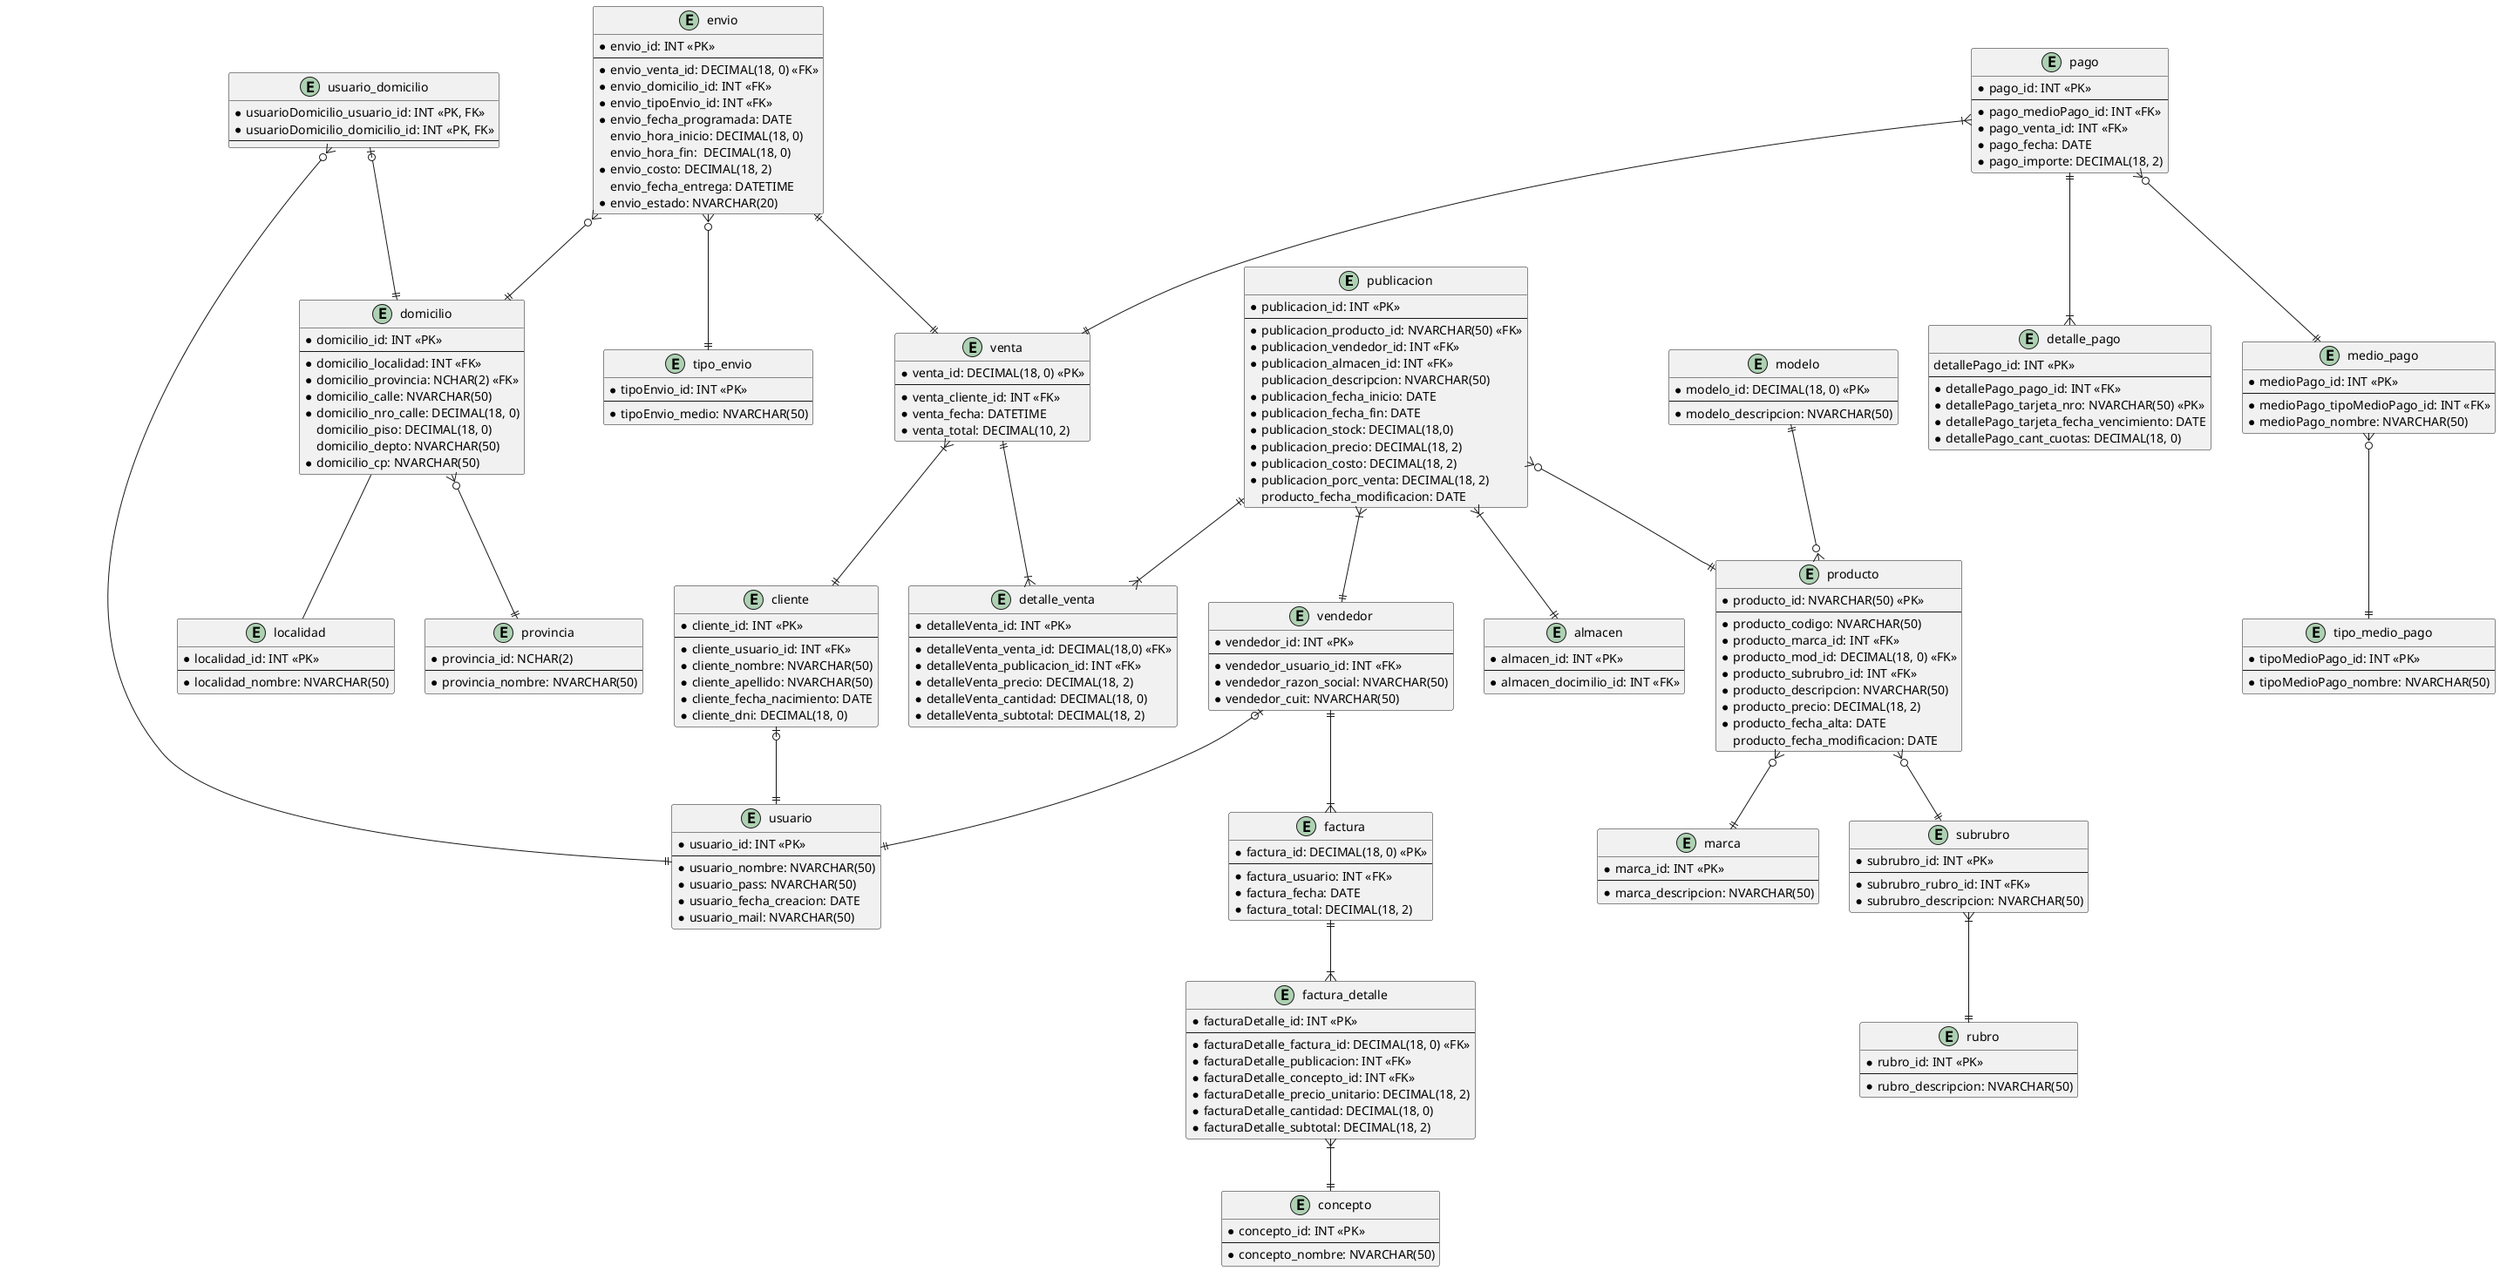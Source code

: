 @startuml diagrama-entidad-relacion-inicial

entity "publicacion" {
  * publicacion_id: INT <<PK>>
  --
    * publicacion_producto_id: NVARCHAR(50) <<FK>>
    * publicacion_vendedor_id: INT <<FK>>
    * publicacion_almacen_id: INT <<FK>>
    publicacion_descripcion: NVARCHAR(50)
    * publicacion_fecha_inicio: DATE
    * publicacion_fecha_fin: DATE
    * publicacion_stock: DECIMAL(18,0)
    * publicacion_precio: DECIMAL(18, 2)
    * publicacion_costo: DECIMAL(18, 2)
    * publicacion_porc_venta: DECIMAL(18, 2)
    producto_fecha_modificacion: DATE
}

entity "producto" {
  * producto_id: NVARCHAR(50) <<PK>> 
  --
    * producto_codigo: NVARCHAR(50)
    * producto_marca_id: INT <<FK>>
    * producto_mod_id: DECIMAL(18, 0) <<FK>>
    * producto_subrubro_id: INT <<FK>>
    * producto_descripcion: NVARCHAR(50)
    * producto_precio: DECIMAL(18, 2)
    * producto_fecha_alta: DATE
    producto_fecha_modificacion: DATE
}

entity "marca"{
  * marca_id: INT <<PK>>
  --
    * marca_descripcion: NVARCHAR(50)
}

entity "modelo"{
  * modelo_id: DECIMAL(18, 0) <<PK>>
  --
    * modelo_descripcion: NVARCHAR(50)
}

entity "subrubro" {
  * subrubro_id: INT <<PK>>
  --
    * subrubro_rubro_id: INT <<FK>>
    * subrubro_descripcion: NVARCHAR(50)
}

entity "rubro" {
  * rubro_id: INT <<PK>>
  --
    * rubro_descripcion: NVARCHAR(50)
}

entity "vendedor" {
  * vendedor_id: INT <<PK>>
  --
    * vendedor_usuario_id: INT <<FK>>
    * vendedor_razon_social: NVARCHAR(50) 
    * vendedor_cuit: NVARCHAR(50)
}

entity "almacen" {
  * almacen_id: INT <<PK>>
  --
    * almacen_docimilio_id: INT <<FK>>
}

entity "venta" {
  * venta_id: DECIMAL(18, 0) <<PK>>
  --
    * venta_cliente_id: INT <<FK>>
    * venta_fecha: DATETIME
    * venta_total: DECIMAL(10, 2)
}

entity "detalle_venta" {
  * detalleVenta_id: INT <<PK>>
  --
    * detalleVenta_venta_id: DECIMAL(18,0) <<FK>>
    * detalleVenta_publicacion_id: INT <<FK>>
    * detalleVenta_precio: DECIMAL(18, 2)
    * detalleVenta_cantidad: DECIMAL(18, 0)
    * detalleVenta_subtotal: DECIMAL(18, 2)
}

entity "cliente" {
  * cliente_id: INT <<PK>>
  --
    * cliente_usuario_id: INT <<FK>> 
    * cliente_nombre: NVARCHAR(50)
    * cliente_apellido: NVARCHAR(50)
    * cliente_fecha_nacimiento: DATE
    * cliente_dni: DECIMAL(18, 0)
}

entity "pago" {
  * pago_id: INT <<PK>>
  --
    * pago_medioPago_id: INT <<FK>>
    * pago_venta_id: INT <<FK>>
    * pago_fecha: DATE
    * pago_importe: DECIMAL(18, 2)
    ' y para otros tipos de pago que no sean la tarjeta?
}

entity "detalle_pago" {
  detallePago_id: INT <<PK>> 
  --
    * detallePago_pago_id: INT <<FK>>
    * detallePago_tarjeta_nro: NVARCHAR(50) <<PK>>
    * detallePago_tarjeta_fecha_vencimiento: DATE 
    * detallePago_cant_cuotas: DECIMAL(18, 0)
}

entity "medio_pago" {
  * medioPago_id: INT <<PK>>
  --
   * medioPago_tipoMedioPago_id: INT <<FK>>
   * medioPago_nombre: NVARCHAR(50)
}

entity "tipo_medio_pago" {
  * tipoMedioPago_id: INT <<PK>>
  --
    * tipoMedioPago_nombre: NVARCHAR(50)
}

entity "usuario" {
  * usuario_id: INT <<PK>>
  --
    * usuario_nombre: NVARCHAR(50)
    * usuario_pass: NVARCHAR(50)
    * usuario_fecha_creacion: DATE
    * usuario_mail: NVARCHAR(50)
}

entity "domicilio" {
  * domicilio_id: INT <<PK>>
  --
    * domicilio_localidad: INT <<FK>>
    * domicilio_provincia: NCHAR(2) <<FK>>
    * domicilio_calle: NVARCHAR(50)
    * domicilio_nro_calle: DECIMAL(18, 0)
    domicilio_piso: DECIMAL(18, 0)
    domicilio_depto: NVARCHAR(50)
    * domicilio_cp: NVARCHAR(50)
}

entity "usuario_domicilio" {
  * usuarioDomicilio_usuario_id: INT <<PK, FK>>
  * usuarioDomicilio_domicilio_id: INT <<PK, FK>>
  --
}

entity "localidad" {
  * localidad_id: INT <<PK>>
  --
    * localidad_nombre: NVARCHAR(50) 
}

entity "provincia"{
  * provincia_id: NCHAR(2)
  --
    * provincia_nombre: NVARCHAR(50)
}

entity "envio" {
  * envio_id: INT <<PK>>
  --
   * envio_venta_id: DECIMAL(18, 0) <<FK>>
   * envio_domicilio_id: INT <<FK>>
   * envio_tipoEnvio_id: INT <<FK>>
   * envio_fecha_programada: DATE
   envio_hora_inicio: DECIMAL(18, 0)
   envio_hora_fin:  DECIMAL(18, 0)
   * envio_costo: DECIMAL(18, 2)
   envio_fecha_entrega: DATETIME
   * envio_estado: NVARCHAR(20)
}

entity "tipo_envio" {
  * tipoEnvio_id: INT <<PK>>
  --
    * tipoEnvio_medio: NVARCHAR(50)
}

entity "factura" {
  * factura_id: DECIMAL(18, 0) <<PK>>
  --
    * factura_usuario: INT <<FK>> 
    * factura_fecha: DATE
    * factura_total: DECIMAL(18, 2)
}

entity "factura_detalle" {
  * facturaDetalle_id: INT <<PK>>
  --
    * facturaDetalle_factura_id: DECIMAL(18, 0) <<FK>>
    * facturaDetalle_publicacion: INT <<FK>> 
    * facturaDetalle_concepto_id: INT <<FK>>
    * facturaDetalle_precio_unitario: DECIMAL(18, 2)
    * facturaDetalle_cantidad: DECIMAL(18, 0)
    * facturaDetalle_subtotal: DECIMAL(18, 2)
}

entity "concepto" {
  * concepto_id: INT <<PK>>
  --
    * concepto_nombre: NVARCHAR(50)
}

concepto ||-up-|{ factura_detalle
factura_detalle }|-up-|| factura

publicacion }o--|| producto
producto }o--|| subrubro
producto }o--|| marca
subrubro }|--|| rubro

publicacion }|--|| vendedor
publicacion }|--|| almacen

venta }|--|| cliente
detalle_venta }|-up-|| venta
detalle_venta }|-left-|| publicacion 

pago }|--|| venta
factura }|-up-|| vendedor

domicilio }o--|| provincia
domicilio -- localidad

usuario_domicilio |o--|| domicilio
usuario_domicilio }o-right-|| usuario
modelo ||--o{ producto
vendedor |o--|| usuario
cliente |o--|| usuario

envio }o--|| tipo_envio
envio }o--|| domicilio
envio ||--|| venta

pago }o--|| medio_pago
medio_pago }o--|| tipo_medio_pago
pago ||--|{ detalle_pago

@enduml